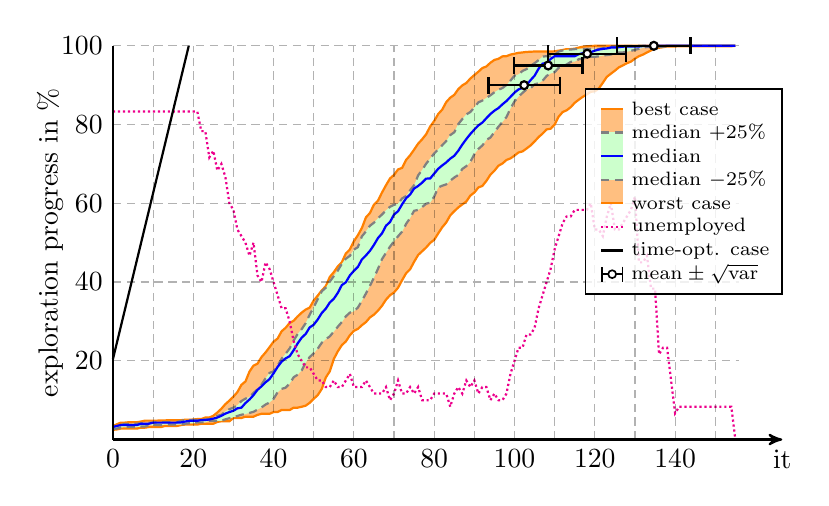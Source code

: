 \begin{tikzpicture}[thick]


% plot data, scaled to 8cm
\begin{scope}[yscale=0.05, xscale=0.051]
\draw[draw=orange, fill=orange!50] (0.00, 2.46) -- (1.00, 2.57) -- (2.00, 2.79) -- (3.00, 2.79) -- (4.00, 2.79) -- (5.00, 2.79) -- (6.00, 2.79) -- (7.00, 3.02) -- (8.00, 3.02) -- (9.00, 3.18) -- (10.00, 3.18) -- (11.00, 3.18) -- (12.00, 3.18) -- (13.00, 3.46) -- (14.00, 3.46) -- (15.00, 3.46) -- (16.00, 3.46) -- (17.00, 3.69) -- (18.00, 3.80) -- (19.00, 3.80) -- (20.00, 3.80) -- (21.00, 3.80) -- (22.00, 4.02) -- (23.00, 4.02) -- (24.00, 4.02) -- (25.00, 4.02) -- (26.00, 4.47) -- (27.00, 4.64) -- (28.00, 4.64) -- (29.00, 4.64) -- (30.00, 5.47) -- (31.00, 5.47) -- (32.00, 5.47) -- (33.00, 5.81) -- (34.00, 5.81) -- (35.00, 5.81) -- (36.00, 6.26) -- (37.00, 6.54) -- (38.00, 6.54) -- (39.00, 6.54) -- (40.00, 6.98) -- (41.00, 6.98) -- (42.00, 7.49) -- (43.00, 7.49) -- (44.00, 7.49) -- (45.00, 8.10) -- (46.00, 8.10) -- (47.00, 8.32) -- (48.00, 8.60) -- (49.00, 9.33) -- (50.00, 10.34) -- (51.00, 11.28) -- (52.00, 12.85) -- (53.00, 15.75) -- (54.00, 17.32) -- (55.00, 20.45) -- (56.00, 22.40) -- (57.00, 23.97) -- (58.00, 24.92) -- (59.00, 26.48) -- (60.00, 27.60) -- (61.00, 28.10) -- (62.00, 29.05) -- (63.00, 29.83) -- (64.00, 31.01) -- (65.00, 31.73) -- (66.00, 32.74) -- (67.00, 33.97) -- (68.00, 35.53) -- (69.00, 36.65) -- (70.00, 37.37) -- (71.00, 38.55) -- (72.00, 40.45) -- (73.00, 42.23) -- (74.00, 43.24) -- (75.00, 45.14) -- (76.00, 46.87) -- (77.00, 47.82) -- (78.00, 48.77) -- (79.00, 49.94) -- (80.00, 50.73) -- (81.00, 52.35) -- (82.00, 53.91) -- (83.00, 55.14) -- (84.00, 56.93) -- (85.00, 57.99) -- (86.00, 58.94) -- (87.00, 59.72) -- (88.00, 60.45) -- (89.00, 61.96) -- (90.00, 62.74) -- (91.00, 64.02) -- (92.00, 64.41) -- (93.00, 65.70) -- (94.00, 67.26) -- (95.00, 68.27) -- (96.00, 69.55) -- (97.00, 70.11) -- (98.00, 71.01) -- (99.00, 71.40) -- (100.00, 72.12) -- (101.00, 72.91) -- (102.00, 73.18) -- (103.00, 73.91) -- (104.00, 74.69) -- (105.00, 75.70) -- (106.00, 76.82) -- (107.00, 77.71) -- (108.00, 78.77) -- (109.00, 78.94) -- (110.00, 80.00) -- (111.00, 82.01) -- (112.00, 83.18) -- (113.00, 83.63) -- (114.00, 84.41) -- (115.00, 85.53) -- (116.00, 86.31) -- (117.00, 87.04) -- (118.00, 87.65) -- (119.00, 88.32) -- (120.00, 88.44) -- (121.00, 89.16) -- (122.00, 90.61) -- (123.00, 92.12) -- (124.00, 92.91) -- (125.00, 93.69) -- (126.00, 94.53) -- (127.00, 95.03) -- (128.00, 95.59) -- (129.00, 95.98) -- (130.00, 96.76) -- (131.00, 97.37) -- (132.00, 97.77) -- (133.00, 98.32) -- (134.00, 98.83) -- (135.00, 99.39) -- (136.00, 99.50) -- (137.00, 99.66) -- (138.00, 99.83) -- (139.00, 99.83) -- (140.00, 99.83) -- (141.00, 99.89) -- (142.00, 99.89) -- (143.00, 99.89) -- (144.00, 99.89) -- (145.00, 99.89) -- (146.00, 99.89) -- (147.00, 99.89) -- (148.00, 99.89) -- (149.00, 99.89) -- (150.00, 99.89) -- (151.00, 99.89) -- (152.00, 99.89) -- (153.00, 99.89) -- (154.00, 99.89) -- (155.00, 100.00) -- (155.00, 100.00) -- (154.00, 100.00) -- (153.00, 100.00) -- (152.00, 100.00) -- (151.00, 100.00) -- (150.00, 100.00) -- (149.00, 100.00) -- (148.00, 100.00) -- (147.00, 100.00) -- (146.00, 100.00) -- (145.00, 100.00) -- (144.00, 100.00) -- (143.00, 100.00) -- (142.00, 100.00) -- (141.00, 100.00) -- (140.00, 100.00) -- (139.00, 100.00) -- (138.00, 100.00) -- (137.00, 100.00) -- (136.00, 100.00) -- (135.00, 100.00) -- (134.00, 100.00) -- (133.00, 100.00) -- (132.00, 100.00) -- (131.00, 100.00) -- (130.00, 100.00) -- (129.00, 100.00) -- (128.00, 100.00) -- (127.00, 100.00) -- (126.00, 100.00) -- (125.00, 100.00) -- (124.00, 100.00) -- (123.00, 100.00) -- (122.00, 100.00) -- (121.00, 100.00) -- (120.00, 100.00) -- (119.00, 99.94) -- (118.00, 99.89) -- (117.00, 99.78) -- (116.00, 99.55) -- (115.00, 99.27) -- (114.00, 99.16) -- (113.00, 99.16) -- (112.00, 98.94) -- (111.00, 98.77) -- (110.00, 98.60) -- (109.00, 98.55) -- (108.00, 98.55) -- (107.00, 98.55) -- (106.00, 98.55) -- (105.00, 98.55) -- (104.00, 98.49) -- (103.00, 98.44) -- (102.00, 98.32) -- (101.00, 98.21) -- (100.00, 97.99) -- (99.00, 97.77) -- (98.00, 97.37) -- (97.00, 97.32) -- (96.00, 96.70) -- (95.00, 96.42) -- (94.00, 95.70) -- (93.00, 94.75) -- (92.00, 94.36) -- (91.00, 93.41) -- (90.00, 92.57) -- (89.00, 91.68) -- (88.00, 90.56) -- (87.00, 89.94) -- (86.00, 88.99) -- (85.00, 87.54) -- (84.00, 86.82) -- (83.00, 85.70) -- (82.00, 83.80) -- (81.00, 82.68) -- (80.00, 80.89) -- (79.00, 79.50) -- (78.00, 77.54) -- (77.00, 76.26) -- (76.00, 75.14) -- (75.00, 73.63) -- (74.00, 72.18) -- (73.00, 71.01) -- (72.00, 68.99) -- (71.00, 68.60) -- (70.00, 67.21) -- (69.00, 66.31) -- (68.00, 64.58) -- (67.00, 62.74) -- (66.00, 60.67) -- (65.00, 59.66) -- (64.00, 57.54) -- (63.00, 56.42) -- (62.00, 53.74) -- (61.00, 51.90) -- (60.00, 50.34) -- (59.00, 48.27) -- (58.00, 47.26) -- (57.00, 45.03) -- (56.00, 43.97) -- (55.00, 42.51) -- (54.00, 41.28) -- (53.00, 38.94) -- (52.00, 37.88) -- (51.00, 36.54) -- (50.00, 35.31) -- (49.00, 33.52) -- (48.00, 33.02) -- (47.00, 32.23) -- (46.00, 31.28) -- (45.00, 30.17) -- (44.00, 29.61) -- (43.00, 28.38) -- (42.00, 27.49) -- (41.00, 25.64) -- (40.00, 24.86) -- (39.00, 23.46) -- (38.00, 22.12) -- (37.00, 20.95) -- (36.00, 19.27) -- (35.00, 18.77) -- (34.00, 17.26) -- (33.00, 14.75) -- (32.00, 13.91) -- (31.00, 12.07) -- (30.00, 10.89) -- (29.00, 9.89) -- (28.00, 8.99) -- (27.00, 7.82) -- (26.00, 6.87) -- (25.00, 6.03) -- (24.00, 5.59) -- (23.00, 5.59) -- (22.00, 5.20) -- (21.00, 5.20) -- (20.00, 5.08) -- (19.00, 5.03) -- (18.00, 5.03) -- (17.00, 4.92) -- (16.00, 4.92) -- (15.00, 4.92) -- (14.00, 4.92) -- (13.00, 4.86) -- (12.00, 4.86) -- (11.00, 4.80) -- (10.00, 4.80) -- (9.00, 4.80) -- (8.00, 4.80) -- (7.00, 4.58) -- (6.00, 4.41) -- (5.00, 4.41) -- (4.00, 4.41) -- (3.00, 4.30) -- (2.00, 4.30) -- (1.00, 3.91) -- (0.00, 3.41);
\draw[gray, densely dashed, fill=green!20] (0.00, 2.63) -- (1.00, 2.79) -- (2.00, 3.07) -- (3.00, 3.18) -- (4.00, 3.18) -- (5.00, 3.18) -- (6.00, 3.18) -- (7.00, 3.30) -- (8.00, 3.30) -- (9.00, 3.69) -- (10.00, 3.69) -- (11.00, 3.69) -- (12.00, 3.69) -- (13.00, 3.80) -- (14.00, 3.80) -- (15.00, 3.80) -- (16.00, 3.80) -- (17.00, 3.80) -- (18.00, 4.02) -- (19.00, 4.13) -- (20.00, 4.13) -- (21.00, 4.36) -- (22.00, 4.36) -- (23.00, 4.36) -- (24.00, 4.75) -- (25.00, 4.75) -- (26.00, 4.75) -- (27.00, 4.75) -- (28.00, 5.14) -- (29.00, 5.42) -- (30.00, 5.64) -- (31.00, 5.98) -- (32.00, 6.31) -- (33.00, 6.48) -- (34.00, 6.76) -- (35.00, 7.04) -- (36.00, 7.60) -- (37.00, 8.16) -- (38.00, 8.88) -- (39.00, 9.39) -- (40.00, 10.34) -- (41.00, 12.01) -- (42.00, 12.85) -- (43.00, 13.18) -- (44.00, 14.19) -- (45.00, 15.81) -- (46.00, 16.48) -- (47.00, 17.54) -- (48.00, 19.55) -- (49.00, 20.95) -- (50.00, 21.90) -- (51.00, 23.07) -- (52.00, 24.58) -- (53.00, 25.47) -- (54.00, 26.20) -- (55.00, 27.43) -- (56.00, 28.66) -- (57.00, 29.83) -- (58.00, 31.28) -- (59.00, 32.23) -- (60.00, 32.57) -- (61.00, 33.52) -- (62.00, 35.25) -- (63.00, 37.09) -- (64.00, 39.05) -- (65.00, 41.12) -- (66.00, 43.35) -- (67.00, 45.81) -- (68.00, 47.43) -- (69.00, 48.99) -- (70.00, 50.34) -- (71.00, 51.62) -- (72.00, 52.79) -- (73.00, 54.75) -- (74.00, 56.26) -- (75.00, 58.10) -- (76.00, 58.32) -- (77.00, 59.05) -- (78.00, 59.89) -- (79.00, 60.17) -- (80.00, 61.68) -- (81.00, 64.02) -- (82.00, 64.47) -- (83.00, 64.80) -- (84.00, 65.75) -- (85.00, 66.54) -- (86.00, 67.21) -- (87.00, 68.72) -- (88.00, 69.44) -- (89.00, 70.50) -- (90.00, 72.46) -- (91.00, 73.80) -- (92.00, 74.69) -- (93.00, 76.09) -- (94.00, 76.70) -- (95.00, 78.10) -- (96.00, 79.44) -- (97.00, 80.67) -- (98.00, 81.90) -- (99.00, 84.08) -- (100.00, 85.87) -- (101.00, 87.09) -- (102.00, 88.04) -- (103.00, 88.94) -- (104.00, 89.22) -- (105.00, 90.22) -- (106.00, 90.50) -- (107.00, 91.12) -- (108.00, 92.35) -- (109.00, 92.96) -- (110.00, 93.30) -- (111.00, 94.41) -- (112.00, 94.75) -- (113.00, 95.25) -- (114.00, 95.92) -- (115.00, 95.98) -- (116.00, 96.59) -- (117.00, 96.76) -- (118.00, 97.04) -- (119.00, 97.21) -- (120.00, 97.21) -- (121.00, 97.32) -- (122.00, 97.54) -- (123.00, 97.65) -- (124.00, 97.77) -- (125.00, 98.27) -- (126.00, 98.32) -- (127.00, 98.32) -- (128.00, 98.49) -- (129.00, 98.72) -- (130.00, 98.99) -- (131.00, 99.22) -- (132.00, 99.50) -- (133.00, 99.72) -- (134.00, 99.72) -- (135.00, 99.72) -- (136.00, 99.72) -- (137.00, 99.78) -- (138.00, 99.89) -- (139.00, 100.00) -- (140.00, 100.00) -- (141.00, 100.00) -- (142.00, 100.00) -- (143.00, 100.00) -- (144.00, 100.00) -- (145.00, 100.00) -- (146.00, 100.00) -- (147.00, 100.00) -- (148.00, 100.00) -- (149.00, 100.00) -- (150.00, 100.00) -- (151.00, 100.00) -- (152.00, 100.00) -- (153.00, 100.00) -- (154.00, 100.00) -- (155.00, 100.00) -- (155.00, 100.00) -- (154.00, 100.00) -- (153.00, 100.00) -- (152.00, 100.00) -- (151.00, 100.00) -- (150.00, 100.00) -- (149.00, 100.00) -- (148.00, 100.00) -- (147.00, 100.00) -- (146.00, 100.00) -- (145.00, 100.00) -- (144.00, 100.00) -- (143.00, 100.00) -- (142.00, 100.00) -- (141.00, 100.00) -- (140.00, 100.00) -- (139.00, 100.00) -- (138.00, 100.00) -- (137.00, 100.00) -- (136.00, 100.00) -- (135.00, 100.00) -- (134.00, 100.00) -- (133.00, 100.00) -- (132.00, 100.00) -- (131.00, 100.00) -- (130.00, 99.94) -- (129.00, 99.94) -- (128.00, 99.94) -- (127.00, 99.94) -- (126.00, 99.83) -- (125.00, 99.78) -- (124.00, 99.72) -- (123.00, 99.66) -- (122.00, 99.39) -- (121.00, 99.22) -- (120.00, 99.22) -- (119.00, 99.22) -- (118.00, 99.22) -- (117.00, 99.22) -- (116.00, 99.22) -- (115.00, 99.16) -- (114.00, 99.05) -- (113.00, 98.99) -- (112.00, 98.83) -- (111.00, 98.55) -- (110.00, 97.77) -- (109.00, 97.37) -- (108.00, 97.37) -- (107.00, 97.26) -- (106.00, 96.37) -- (105.00, 95.59) -- (104.00, 94.92) -- (103.00, 94.08) -- (102.00, 93.63) -- (101.00, 92.74) -- (100.00, 92.40) -- (99.00, 91.17) -- (98.00, 90.06) -- (97.00, 89.27) -- (96.00, 88.83) -- (95.00, 88.21) -- (94.00, 87.43) -- (93.00, 86.76) -- (92.00, 86.09) -- (91.00, 85.64) -- (90.00, 84.36) -- (89.00, 83.18) -- (88.00, 82.57) -- (87.00, 81.40) -- (86.00, 80.11) -- (85.00, 78.04) -- (84.00, 77.32) -- (83.00, 75.81) -- (82.00, 74.75) -- (81.00, 73.69) -- (80.00, 72.68) -- (79.00, 71.34) -- (78.00, 70.06) -- (77.00, 68.49) -- (76.00, 67.09) -- (75.00, 64.58) -- (74.00, 63.30) -- (73.00, 61.84) -- (72.00, 61.23) -- (71.00, 59.89) -- (70.00, 59.61) -- (69.00, 59.11) -- (68.00, 58.21) -- (67.00, 57.15) -- (66.00, 56.20) -- (65.00, 55.08) -- (64.00, 54.30) -- (63.00, 52.85) -- (62.00, 51.62) -- (61.00, 48.88) -- (60.00, 48.21) -- (59.00, 46.65) -- (58.00, 45.92) -- (57.00, 44.64) -- (56.00, 42.91) -- (55.00, 41.51) -- (54.00, 40.11) -- (53.00, 38.55) -- (52.00, 37.65) -- (51.00, 35.64) -- (50.00, 33.63) -- (49.00, 31.73) -- (48.00, 29.55) -- (47.00, 28.04) -- (46.00, 26.82) -- (45.00, 25.14) -- (44.00, 23.13) -- (43.00, 21.79) -- (42.00, 20.50) -- (41.00, 18.77) -- (40.00, 17.32) -- (39.00, 16.93) -- (38.00, 15.53) -- (37.00, 13.97) -- (36.00, 12.74) -- (35.00, 11.84) -- (34.00, 10.84) -- (33.00, 10.39) -- (32.00, 9.78) -- (31.00, 8.72) -- (30.00, 8.10) -- (29.00, 7.71) -- (28.00, 7.15) -- (27.00, 6.26) -- (26.00, 6.03) -- (25.00, 5.47) -- (24.00, 5.20) -- (23.00, 5.08) -- (22.00, 5.08) -- (21.00, 4.97) -- (20.00, 4.97) -- (19.00, 4.97) -- (18.00, 4.97) -- (17.00, 4.75) -- (16.00, 4.41) -- (15.00, 4.41) -- (14.00, 4.41) -- (13.00, 4.41) -- (12.00, 4.41) -- (11.00, 4.41) -- (10.00, 4.30) -- (9.00, 4.25) -- (8.00, 4.25) -- (7.00, 4.13) -- (6.00, 4.02) -- (5.00, 4.02) -- (4.00, 3.97) -- (3.00, 3.97) -- (2.00, 3.69) -- (1.00, 3.69) -- (0.00, 3.30);
\draw[blue] (0.00, 3.18) -- (1.00, 3.46) -- (2.00, 3.69) -- (3.00, 3.69) -- (4.00, 3.69) -- (5.00, 3.69) -- (6.00, 3.69) -- (7.00, 4.02) -- (8.00, 4.02) -- (9.00, 4.02) -- (10.00, 4.30) -- (11.00, 4.30) -- (12.00, 4.30) -- (13.00, 4.30) -- (14.00, 4.30) -- (15.00, 4.30) -- (16.00, 4.30) -- (17.00, 4.36) -- (18.00, 4.58) -- (19.00, 4.75) -- (20.00, 4.75) -- (21.00, 4.75) -- (22.00, 4.97) -- (23.00, 4.97) -- (24.00, 5.08) -- (25.00, 5.31) -- (26.00, 5.59) -- (27.00, 6.03) -- (28.00, 6.59) -- (29.00, 6.98) -- (30.00, 7.32) -- (31.00, 7.93) -- (32.00, 8.10) -- (33.00, 9.27) -- (34.00, 10.17) -- (35.00, 11.28) -- (36.00, 12.63) -- (37.00, 13.52) -- (38.00, 14.53) -- (39.00, 15.36) -- (40.00, 16.82) -- (41.00, 18.44) -- (42.00, 19.78) -- (43.00, 20.61) -- (44.00, 21.17) -- (45.00, 22.68) -- (46.00, 24.41) -- (47.00, 25.87) -- (48.00, 26.82) -- (49.00, 28.49) -- (50.00, 29.16) -- (51.00, 30.50) -- (52.00, 32.12) -- (53.00, 33.24) -- (54.00, 34.80) -- (55.00, 35.75) -- (56.00, 37.26) -- (57.00, 39.22) -- (58.00, 39.94) -- (59.00, 41.68) -- (60.00, 42.85) -- (61.00, 43.85) -- (62.00, 45.75) -- (63.00, 46.76) -- (64.00, 47.93) -- (65.00, 49.44) -- (66.00, 51.17) -- (67.00, 52.35) -- (68.00, 54.30) -- (69.00, 55.25) -- (70.00, 57.15) -- (71.00, 57.99) -- (72.00, 59.72) -- (73.00, 61.28) -- (74.00, 62.23) -- (75.00, 63.74) -- (76.00, 64.41) -- (77.00, 65.25) -- (78.00, 66.26) -- (79.00, 66.31) -- (80.00, 67.54) -- (81.00, 68.77) -- (82.00, 69.61) -- (83.00, 70.39) -- (84.00, 71.34) -- (85.00, 72.07) -- (86.00, 73.35) -- (87.00, 74.92) -- (88.00, 76.31) -- (89.00, 77.60) -- (90.00, 78.72) -- (91.00, 79.78) -- (92.00, 80.50) -- (93.00, 81.62) -- (94.00, 82.68) -- (95.00, 83.52) -- (96.00, 84.19) -- (97.00, 85.14) -- (98.00, 85.98) -- (99.00, 87.04) -- (100.00, 88.10) -- (101.00, 88.94) -- (102.00, 89.33) -- (103.00, 90.00) -- (104.00, 91.28) -- (105.00, 92.40) -- (106.00, 94.19) -- (107.00, 95.47) -- (108.00, 95.70) -- (109.00, 96.65) -- (110.00, 97.37) -- (111.00, 97.37) -- (112.00, 97.37) -- (113.00, 97.37) -- (114.00, 97.37) -- (115.00, 97.37) -- (116.00, 97.88) -- (117.00, 98.10) -- (118.00, 98.16) -- (119.00, 98.38) -- (120.00, 98.77) -- (121.00, 99.05) -- (122.00, 99.22) -- (123.00, 99.33) -- (124.00, 99.55) -- (125.00, 99.55) -- (126.00, 99.66) -- (127.00, 99.78) -- (128.00, 99.83) -- (129.00, 99.83) -- (130.00, 99.83) -- (131.00, 99.83) -- (132.00, 99.94) -- (133.00, 99.94) -- (134.00, 100.00) -- (135.00, 100.00) -- (136.00, 100.00) -- (137.00, 100.00) -- (138.00, 100.00) -- (139.00, 100.00) -- (140.00, 100.00) -- (141.00, 100.00) -- (142.00, 100.00) -- (143.00, 100.00) -- (144.00, 100.00) -- (145.00, 100.00) -- (146.00, 100.00) -- (147.00, 100.00) -- (148.00, 100.00) -- (149.00, 100.00) -- (150.00, 100.00) -- (151.00, 100.00) -- (152.00, 100.00) -- (153.00, 100.00) -- (154.00, 100.00) -- (155.00, 100.00);
\draw[densely dotted, magenta] (0.00, 83.33) -- (1.00, 83.33) -- (2.00, 83.33) -- (3.00, 83.33) -- (4.00, 83.33) -- (5.00, 83.33) -- (6.00, 83.33) -- (7.00, 83.33) -- (8.00, 83.33) -- (9.00, 83.33) -- (10.00, 83.33) -- (11.00, 83.33) -- (12.00, 83.33) -- (13.00, 83.33) -- (14.00, 83.33) -- (15.00, 83.33) -- (16.00, 83.33) -- (17.00, 83.33) -- (18.00, 83.33) -- (19.00, 83.33) -- (20.00, 83.33) -- (21.00, 83.33) -- (22.00, 78.33) -- (23.00, 78.33) -- (24.00, 71.67) -- (25.00, 73.33) -- (26.00, 68.33) -- (27.00, 70.00) -- (28.00, 66.67) -- (29.00, 60.00) -- (30.00, 58.33) -- (31.00, 53.33) -- (32.00, 51.67) -- (33.00, 50.00) -- (34.00, 46.67) -- (35.00, 50.00) -- (36.00, 41.67) -- (37.00, 40.00) -- (38.00, 45.00) -- (39.00, 43.33) -- (40.00, 40.00) -- (41.00, 36.67) -- (42.00, 33.33) -- (43.00, 33.33) -- (44.00, 30.00) -- (45.00, 25.00) -- (46.00, 21.67) -- (47.00, 20.00) -- (48.00, 18.33) -- (49.00, 18.33) -- (50.00, 16.67) -- (51.00, 15.00) -- (52.00, 15.00) -- (53.00, 13.33) -- (54.00, 13.33) -- (55.00, 15.00) -- (56.00, 13.33) -- (57.00, 13.33) -- (58.00, 15.00) -- (59.00, 16.67) -- (60.00, 13.33) -- (61.00, 13.33) -- (62.00, 13.33) -- (63.00, 15.00) -- (64.00, 13.33) -- (65.00, 11.67) -- (66.00, 11.67) -- (67.00, 11.67) -- (68.00, 13.33) -- (69.00, 10.00) -- (70.00, 11.67) -- (71.00, 15.00) -- (72.00, 11.67) -- (73.00, 11.67) -- (74.00, 13.33) -- (75.00, 11.67) -- (76.00, 13.33) -- (77.00, 10.00) -- (78.00, 10.00) -- (79.00, 10.00) -- (80.00, 11.67) -- (81.00, 11.67) -- (82.00, 11.67) -- (83.00, 11.67) -- (84.00, 8.33) -- (85.00, 11.67) -- (86.00, 13.33) -- (87.00, 11.67) -- (88.00, 15.00) -- (89.00, 13.33) -- (90.00, 15.00) -- (91.00, 11.67) -- (92.00, 13.33) -- (93.00, 13.33) -- (94.00, 10.00) -- (95.00, 11.67) -- (96.00, 10.00) -- (97.00, 10.00) -- (98.00, 11.67) -- (99.00, 16.67) -- (100.00, 20.00) -- (101.00, 23.33) -- (102.00, 23.33) -- (103.00, 26.67) -- (104.00, 26.67) -- (105.00, 28.33) -- (106.00, 33.33) -- (107.00, 36.67) -- (108.00, 40.00) -- (109.00, 43.33) -- (110.00, 48.33) -- (111.00, 51.67) -- (112.00, 55.00) -- (113.00, 56.67) -- (114.00, 56.67) -- (115.00, 58.33) -- (116.00, 58.33) -- (117.00, 58.33) -- (118.00, 58.33) -- (119.00, 60.00) -- (120.00, 53.33) -- (121.00, 53.33) -- (122.00, 51.67) -- (123.00, 56.67) -- (124.00, 60.00) -- (125.00, 53.33) -- (126.00, 53.33) -- (127.00, 55.00) -- (128.00, 56.67) -- (129.00, 58.33) -- (130.00, 61.67) -- (131.00, 45.00) -- (132.00, 45.00) -- (133.00, 46.67) -- (134.00, 38.33) -- (135.00, 38.33) -- (136.00, 21.67) -- (137.00, 23.33) -- (138.00, 23.33) -- (139.00, 15.00) -- (140.00, 6.67) -- (141.00, 8.33) -- (142.00, 8.33) -- (143.00, 8.33) -- (144.00, 8.33) -- (145.00, 8.33) -- (146.00, 8.33) -- (147.00, 8.33) -- (148.00, 8.33) -- (149.00, 8.33) -- (150.00, 8.33) -- (151.00, 8.33) -- (152.00, 8.33) -- (153.00, 8.33) -- (154.00, 8.33) -- (155.00, 0.00);
\draw[black] (0.00, 20.45) -- (18.88, 100.00);
\draw[densely dashed, thin, black, ystep=20, xstep=10, opacity=0.3] (0, 0) grid (156, 100);
% axis lables
\node[below] at (0, 0) {0};
\node[below] at (20, 0) {20};
\node[below] at (40, 0) {40};
\node[below] at (60, 0) {60};
\node[below] at (80, 0) {80};
\node[below] at (100, 0) {100};
\node[below] at (120, 0) {120};
\node[below] at (140, 0) {140};
\draw[|-|] (93.245, 90) -- (111.555, 90);
\node[draw, circle, fill=white, inner sep=0mm, minimum size=1mm] at (102.4, 90) {};
% 90: 102.4  +-  9.155
\draw[|-|] (99.578, 95) -- (117.222, 95);
\node[draw, circle, fill=white, inner sep=0mm, minimum size=1mm] at (108.4, 95) {};
% 95: 108.4  +-  8.822
\draw[|-|] (108.162, 98) -- (128.038, 98);
\node[draw, circle, fill=white, inner sep=0mm, minimum size=1mm] at (118.1, 98) {};
% 98: 118.1  +-  9.938
\draw[|-|] (125.271, 100) -- (144.129, 100);
\node[draw, circle, fill=white, inner sep=0mm, minimum size=1mm] at (134.7, 100) {};
% 100: 134.7  +-  9.429
\end{scope}


% axes lables
\begin{scope}[yscale=0.05]
\draw (0.00, 0.00) -- (0.00, 100.00);
\node[left] at (0, 20) {20};
\node[left] at (0, 40) {40};
\node[left] at (0, 60) {60};
\node[left] at (0, 80) {80};
\node[left] at (0, 100) {100};
\node[rotate=90] at (-0.8, 50) {exploration progress in \%};
\draw[->, >=stealth'] (0.00, 0.00) -- (8.50, 0.00);
\node[below] at (8.5, 0) {it};
\end{scope}


% legend
\begin{scope}[xshift=6cm, yshift=2.5cm]
\draw[semithick, fill=white, fill opacity=0.8] (0, -0.65) rectangle +(2.5, 2.6);
\scriptsize
\draw[semithick,|-|] (0.2, -.4) -- +(0.28, 0) node[right, black] {$\text{mean} \pm \sqrt{\text{var}}$};
\node[semithick,draw, circle, fill=white, inner sep=0mm, minimum size=1mm] at (0.34, -0.4) {};
\draw (0.2, -.1) -- +(0.28, 0) node[right, black] {time-opt. case};
\draw[magenta, densely dotted] (0.2, 0.2) -- +(0.28, 0) node[right, black] {unemployed};
\fill[orange!50] (0.2, 0.5) rectangle +(0.28, 1.2);
\fill[green!20] (0.2, 0.8) rectangle +(0.28, 0.6);
\draw[orange] (0.2, 1.7) -- +(0.28, 0) node[right, black] {best case};
\draw[gray, densely dashed] (0.2, 1.4) -- +(0.28, 0) node[right, black] {median $+25\%$};
\draw[blue] (0.2, 1.1) -- +(0.28, 0) node[right, black] {median};
\draw[gray, densely dashed] (0.2, 0.8) -- +(0.28, 0) node[right, black] {median $-25\%$};
\draw[orange] (0.2, 0.5) -- +(0.28, 0) node[right, black] {worst case};
\end{scope}
\end{tikzpicture}
